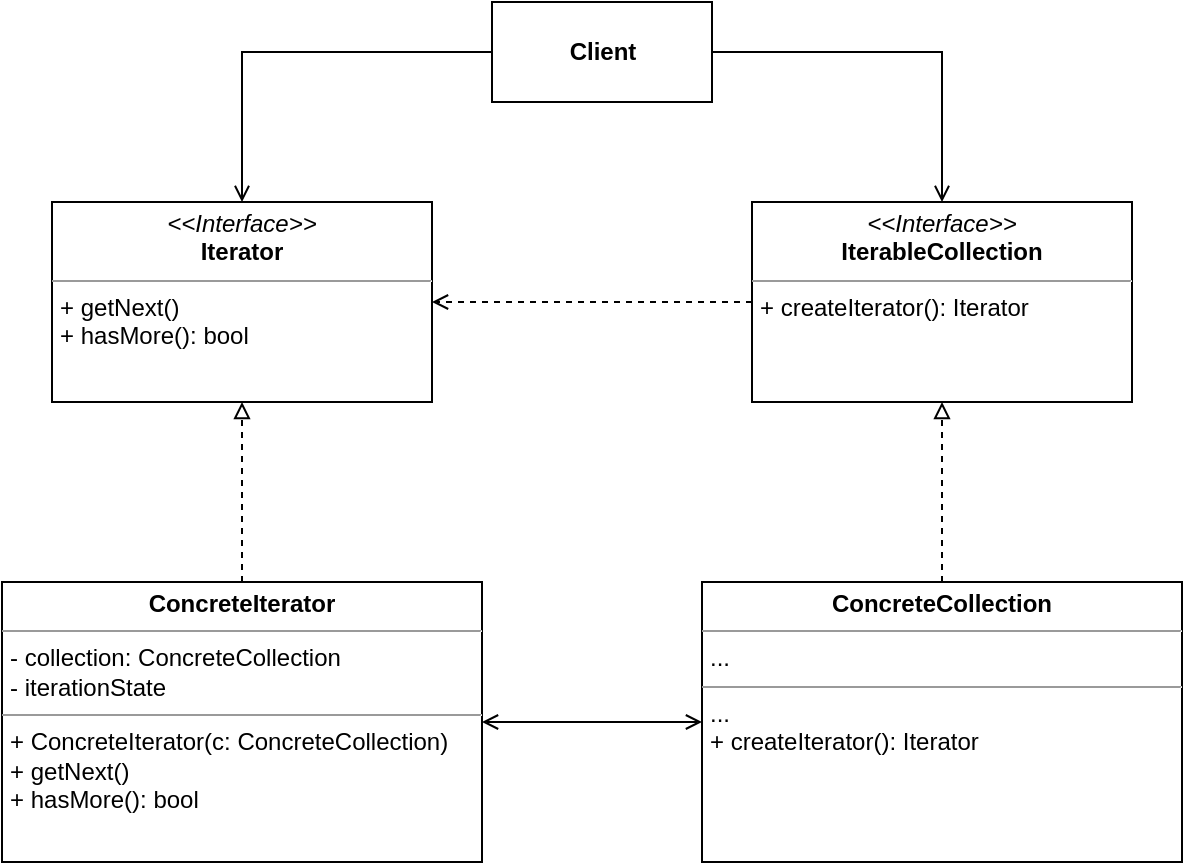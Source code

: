 <mxfile version="20.8.16" type="device"><diagram name="Page-1" id="60ofzB8SLQc80zGmBaAX"><mxGraphModel dx="714" dy="779" grid="1" gridSize="10" guides="1" tooltips="1" connect="1" arrows="1" fold="1" page="1" pageScale="1" pageWidth="827" pageHeight="1169" math="0" shadow="0"><root><mxCell id="0"/><mxCell id="1" parent="0"/><mxCell id="93OZWgzPqNR_NIM9hPEI-1" value="&lt;p style=&quot;margin:0px;margin-top:4px;text-align:center;&quot;&gt;&lt;i&gt;&amp;lt;&amp;lt;Interface&amp;gt;&amp;gt;&lt;/i&gt;&lt;br&gt;&lt;b&gt;Iterator&lt;/b&gt;&lt;/p&gt;&lt;hr size=&quot;1&quot;&gt;&lt;p style=&quot;margin:0px;margin-left:4px;&quot;&gt;+ getNext()&lt;br&gt;+ hasMore(): bool&lt;/p&gt;" style="verticalAlign=top;align=left;overflow=fill;fontSize=12;fontFamily=Helvetica;html=1;" vertex="1" parent="1"><mxGeometry x="50" y="240" width="190" height="100" as="geometry"/></mxCell><mxCell id="93OZWgzPqNR_NIM9hPEI-8" style="edgeStyle=orthogonalEdgeStyle;rounded=0;orthogonalLoop=1;jettySize=auto;html=1;exitX=0.5;exitY=0;exitDx=0;exitDy=0;entryX=0.5;entryY=1;entryDx=0;entryDy=0;endArrow=block;endFill=0;dashed=1;" edge="1" parent="1" source="93OZWgzPqNR_NIM9hPEI-2" target="93OZWgzPqNR_NIM9hPEI-1"><mxGeometry relative="1" as="geometry"/></mxCell><mxCell id="93OZWgzPqNR_NIM9hPEI-2" value="&lt;p style=&quot;margin:0px;margin-top:4px;text-align:center;&quot;&gt;&lt;b&gt;ConcreteIterator&lt;/b&gt;&lt;/p&gt;&lt;hr size=&quot;1&quot;&gt;&lt;p style=&quot;margin:0px;margin-left:4px;&quot;&gt;- collection: ConcreteCollection&lt;/p&gt;&lt;p style=&quot;margin:0px;margin-left:4px;&quot;&gt;- iterationState&lt;/p&gt;&lt;hr size=&quot;1&quot;&gt;&lt;p style=&quot;margin:0px;margin-left:4px;&quot;&gt;+ ConcreteIterator(c: ConcreteCollection)&lt;/p&gt;&lt;p style=&quot;margin:0px;margin-left:4px;&quot;&gt;+ getNext()&lt;/p&gt;&lt;p style=&quot;margin:0px;margin-left:4px;&quot;&gt;+ hasMore(): bool&lt;/p&gt;" style="verticalAlign=top;align=left;overflow=fill;fontSize=12;fontFamily=Helvetica;html=1;" vertex="1" parent="1"><mxGeometry x="25" y="430" width="240" height="140" as="geometry"/></mxCell><mxCell id="93OZWgzPqNR_NIM9hPEI-10" style="edgeStyle=orthogonalEdgeStyle;rounded=0;orthogonalLoop=1;jettySize=auto;html=1;exitX=0;exitY=0.5;exitDx=0;exitDy=0;endArrow=open;endFill=0;dashed=1;" edge="1" parent="1" source="93OZWgzPqNR_NIM9hPEI-3" target="93OZWgzPqNR_NIM9hPEI-1"><mxGeometry relative="1" as="geometry"/></mxCell><mxCell id="93OZWgzPqNR_NIM9hPEI-3" value="&lt;p style=&quot;margin:0px;margin-top:4px;text-align:center;&quot;&gt;&lt;i&gt;&amp;lt;&amp;lt;Interface&amp;gt;&amp;gt;&lt;/i&gt;&lt;br&gt;&lt;b&gt;IterableCollection&lt;/b&gt;&lt;/p&gt;&lt;hr size=&quot;1&quot;&gt;&lt;p style=&quot;margin:0px;margin-left:4px;&quot;&gt;+ createIterator(): Iterator&lt;br&gt;&lt;br&gt;&lt;/p&gt;" style="verticalAlign=top;align=left;overflow=fill;fontSize=12;fontFamily=Helvetica;html=1;" vertex="1" parent="1"><mxGeometry x="400" y="240" width="190" height="100" as="geometry"/></mxCell><mxCell id="93OZWgzPqNR_NIM9hPEI-9" style="edgeStyle=orthogonalEdgeStyle;rounded=0;orthogonalLoop=1;jettySize=auto;html=1;exitX=0.5;exitY=0;exitDx=0;exitDy=0;endArrow=block;endFill=0;dashed=1;" edge="1" parent="1" source="93OZWgzPqNR_NIM9hPEI-4" target="93OZWgzPqNR_NIM9hPEI-3"><mxGeometry relative="1" as="geometry"/></mxCell><mxCell id="93OZWgzPqNR_NIM9hPEI-11" style="edgeStyle=orthogonalEdgeStyle;rounded=0;orthogonalLoop=1;jettySize=auto;html=1;exitX=0;exitY=0.5;exitDx=0;exitDy=0;startArrow=open;startFill=0;endArrow=open;endFill=0;" edge="1" parent="1" source="93OZWgzPqNR_NIM9hPEI-4" target="93OZWgzPqNR_NIM9hPEI-2"><mxGeometry relative="1" as="geometry"/></mxCell><mxCell id="93OZWgzPqNR_NIM9hPEI-4" value="&lt;p style=&quot;margin:0px;margin-top:4px;text-align:center;&quot;&gt;&lt;b&gt;ConcreteCollection&lt;/b&gt;&lt;/p&gt;&lt;hr size=&quot;1&quot;&gt;&lt;p style=&quot;margin:0px;margin-left:4px;&quot;&gt;...&lt;/p&gt;&lt;hr size=&quot;1&quot;&gt;&lt;p style=&quot;margin:0px;margin-left:4px;&quot;&gt;...&lt;/p&gt;&lt;p style=&quot;margin:0px;margin-left:4px;&quot;&gt;+ createIterator(): Iterator&lt;/p&gt;" style="verticalAlign=top;align=left;overflow=fill;fontSize=12;fontFamily=Helvetica;html=1;" vertex="1" parent="1"><mxGeometry x="375" y="430" width="240" height="140" as="geometry"/></mxCell><mxCell id="93OZWgzPqNR_NIM9hPEI-6" style="edgeStyle=orthogonalEdgeStyle;rounded=0;orthogonalLoop=1;jettySize=auto;html=1;exitX=0;exitY=0.5;exitDx=0;exitDy=0;endArrow=open;endFill=0;" edge="1" parent="1" source="93OZWgzPqNR_NIM9hPEI-5" target="93OZWgzPqNR_NIM9hPEI-1"><mxGeometry relative="1" as="geometry"/></mxCell><mxCell id="93OZWgzPqNR_NIM9hPEI-7" style="edgeStyle=orthogonalEdgeStyle;rounded=0;orthogonalLoop=1;jettySize=auto;html=1;exitX=1;exitY=0.5;exitDx=0;exitDy=0;endArrow=open;endFill=0;" edge="1" parent="1" source="93OZWgzPqNR_NIM9hPEI-5" target="93OZWgzPqNR_NIM9hPEI-3"><mxGeometry relative="1" as="geometry"/></mxCell><mxCell id="93OZWgzPqNR_NIM9hPEI-5" value="&lt;b&gt;Client&lt;/b&gt;" style="html=1;" vertex="1" parent="1"><mxGeometry x="270" y="140" width="110" height="50" as="geometry"/></mxCell></root></mxGraphModel></diagram></mxfile>